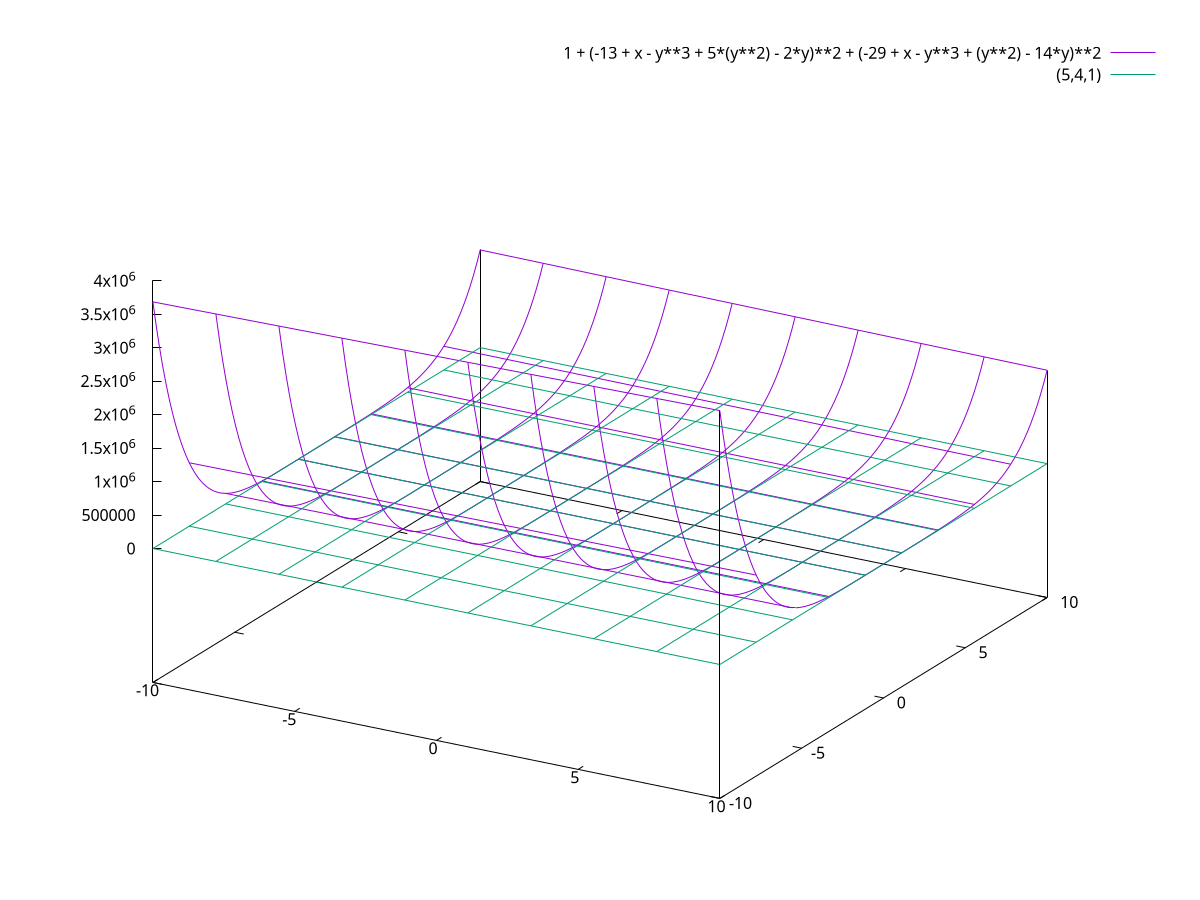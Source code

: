splot 1 + (-13 + x - y**3 + 5*(y**2) - 2*y)**2 + (-29 + x - y**3 + (y**2) - 14*y)**2, (5,4,1) 
#plot (5,4)
set title "Objective Function and minimum"
#set xlabel "iteration"
#set ylabel "fitness"
set xlabel "x"
set ylabel "y"
set zlabel "z"
set xrange [-10:10]
set yrange [-10:10]
set contour
set isosamples 50
set hidden3d
replot
